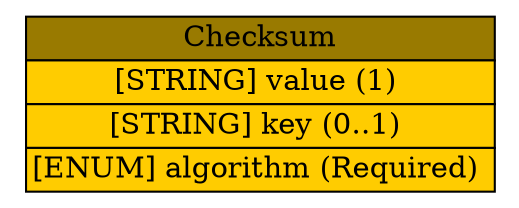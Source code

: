 digraph Checksum {
	graph [rankdir=LR];
	node [label="\N"];
	graph [bb="0,0,228,88"];
	Checksum [label=<<table BORDER="0" CELLBORDER="1" CELLSPACING="0"> <tr > <td BGCOLOR="#997a00" HREF="/idmef_parser/IDMEF/Checksum.html" TITLE="The Checksum class represents checksum information associated with the file. This checksum information can be provided by file integrity checkers, among others. ">Checksum</td> </tr>" %<tr><td BGCOLOR="#FFCC00"  HREF="/idmef_parser/IDMEF/Checksum.html" TITLE="The value of the checksum.">[STRING] value (1) </td></tr>%<tr><td BGCOLOR="#FFCC00"  HREF="/idmef_parser/IDMEF/Checksum.html" TITLE="The key to the checksum, if appropriate.">[STRING] key (0..1) </td></tr>%<tr><td BGCOLOR="#FFCC00"  HREF="/idmef_parser/IDMEF/Checksum.html" TITLE="default value.  (See also Section 10.)">[ENUM] algorithm (Required) </td></tr>%</table>>, shape=plaintext, pos="114,44", width="3.1389", height="1.2361"];
}
